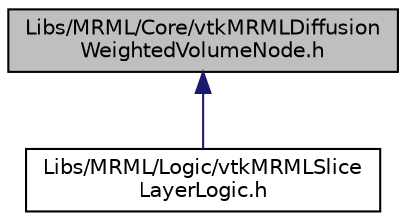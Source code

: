 digraph "Libs/MRML/Core/vtkMRMLDiffusionWeightedVolumeNode.h"
{
  bgcolor="transparent";
  edge [fontname="Helvetica",fontsize="10",labelfontname="Helvetica",labelfontsize="10"];
  node [fontname="Helvetica",fontsize="10",shape=record];
  Node26 [label="Libs/MRML/Core/vtkMRMLDiffusion\lWeightedVolumeNode.h",height=0.2,width=0.4,color="black", fillcolor="grey75", style="filled", fontcolor="black"];
  Node26 -> Node27 [dir="back",color="midnightblue",fontsize="10",style="solid",fontname="Helvetica"];
  Node27 [label="Libs/MRML/Logic/vtkMRMLSlice\lLayerLogic.h",height=0.2,width=0.4,color="black",URL="$vtkMRMLSliceLayerLogic_8h.html"];
}

